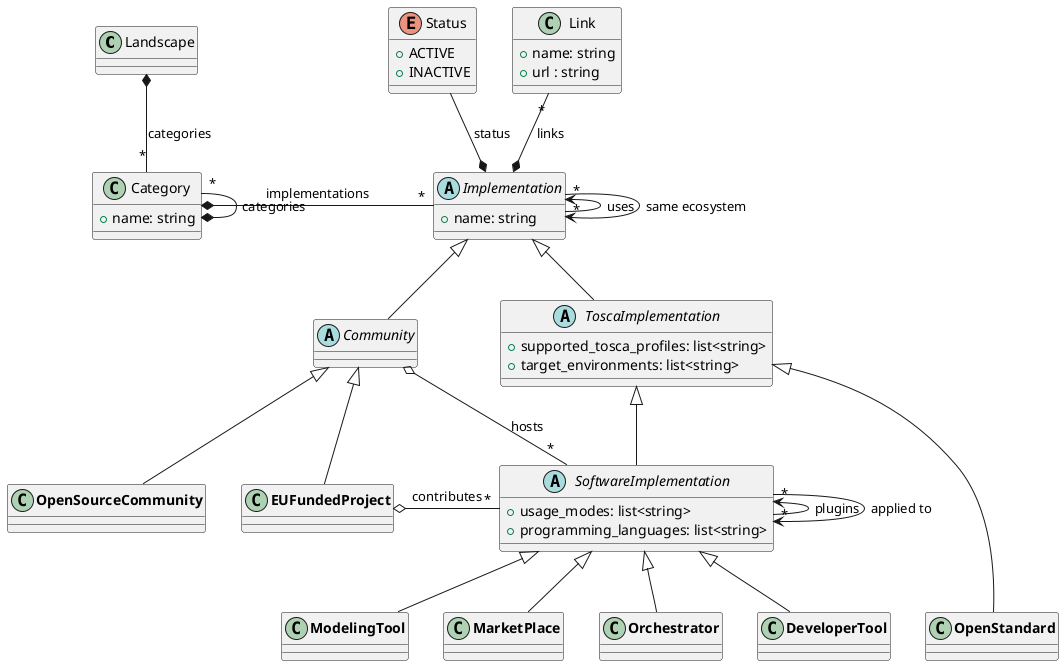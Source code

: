 @startuml

class Landscape {}

class Category {
  +name: string
}

enum Status {
  +ACTIVE
  +INACTIVE
}

class Link {
  +name: string
  +url : string
}

abstract class Implementation {
  +name: string
}

abstract class Community extends Implementation {
}

class **EUFundedProject** extends Community {
}

class **OpenSourceCommunity** extends Community {
}

abstract class ToscaImplementation extends Implementation {
  +supported_tosca_profiles: list<string>
  +target_environments: list<string>
}

class **OpenStandard** extends ToscaImplementation {
}

abstract class SoftwareImplementation extends ToscaImplementation {
  +usage_modes: list<string>
  +programming_languages: list<string>
}

class **ModelingTool** extends SoftwareImplementation {
}

class **MarketPlace** extends SoftwareImplementation {
}

class **Orchestrator** extends SoftwareImplementation {
}

class **DeveloperTool** extends SoftwareImplementation {
}

Landscape *-- "*" Category : categories
Category *- "*" Implementation : implementations
Category *-up- "*" Category : categories
Implementation *-up- Status : status
Implementation *-up- "*" Link : links
"**EUFundedProject**" o-right- "*" SoftwareImplementation : contributes
Community o-right- "*" SoftwareImplementation : hosts
Implementation -up-> "*" Implementation : uses
Implementation --> "*" Implementation : same ecosystem
SoftwareImplementation -up-> "*" SoftwareImplementation : plugins
SoftwareImplementation --> "*" SoftwareImplementation : applied to

"**DeveloperTool**" -[hidden] "**OpenStandard**"

@end
